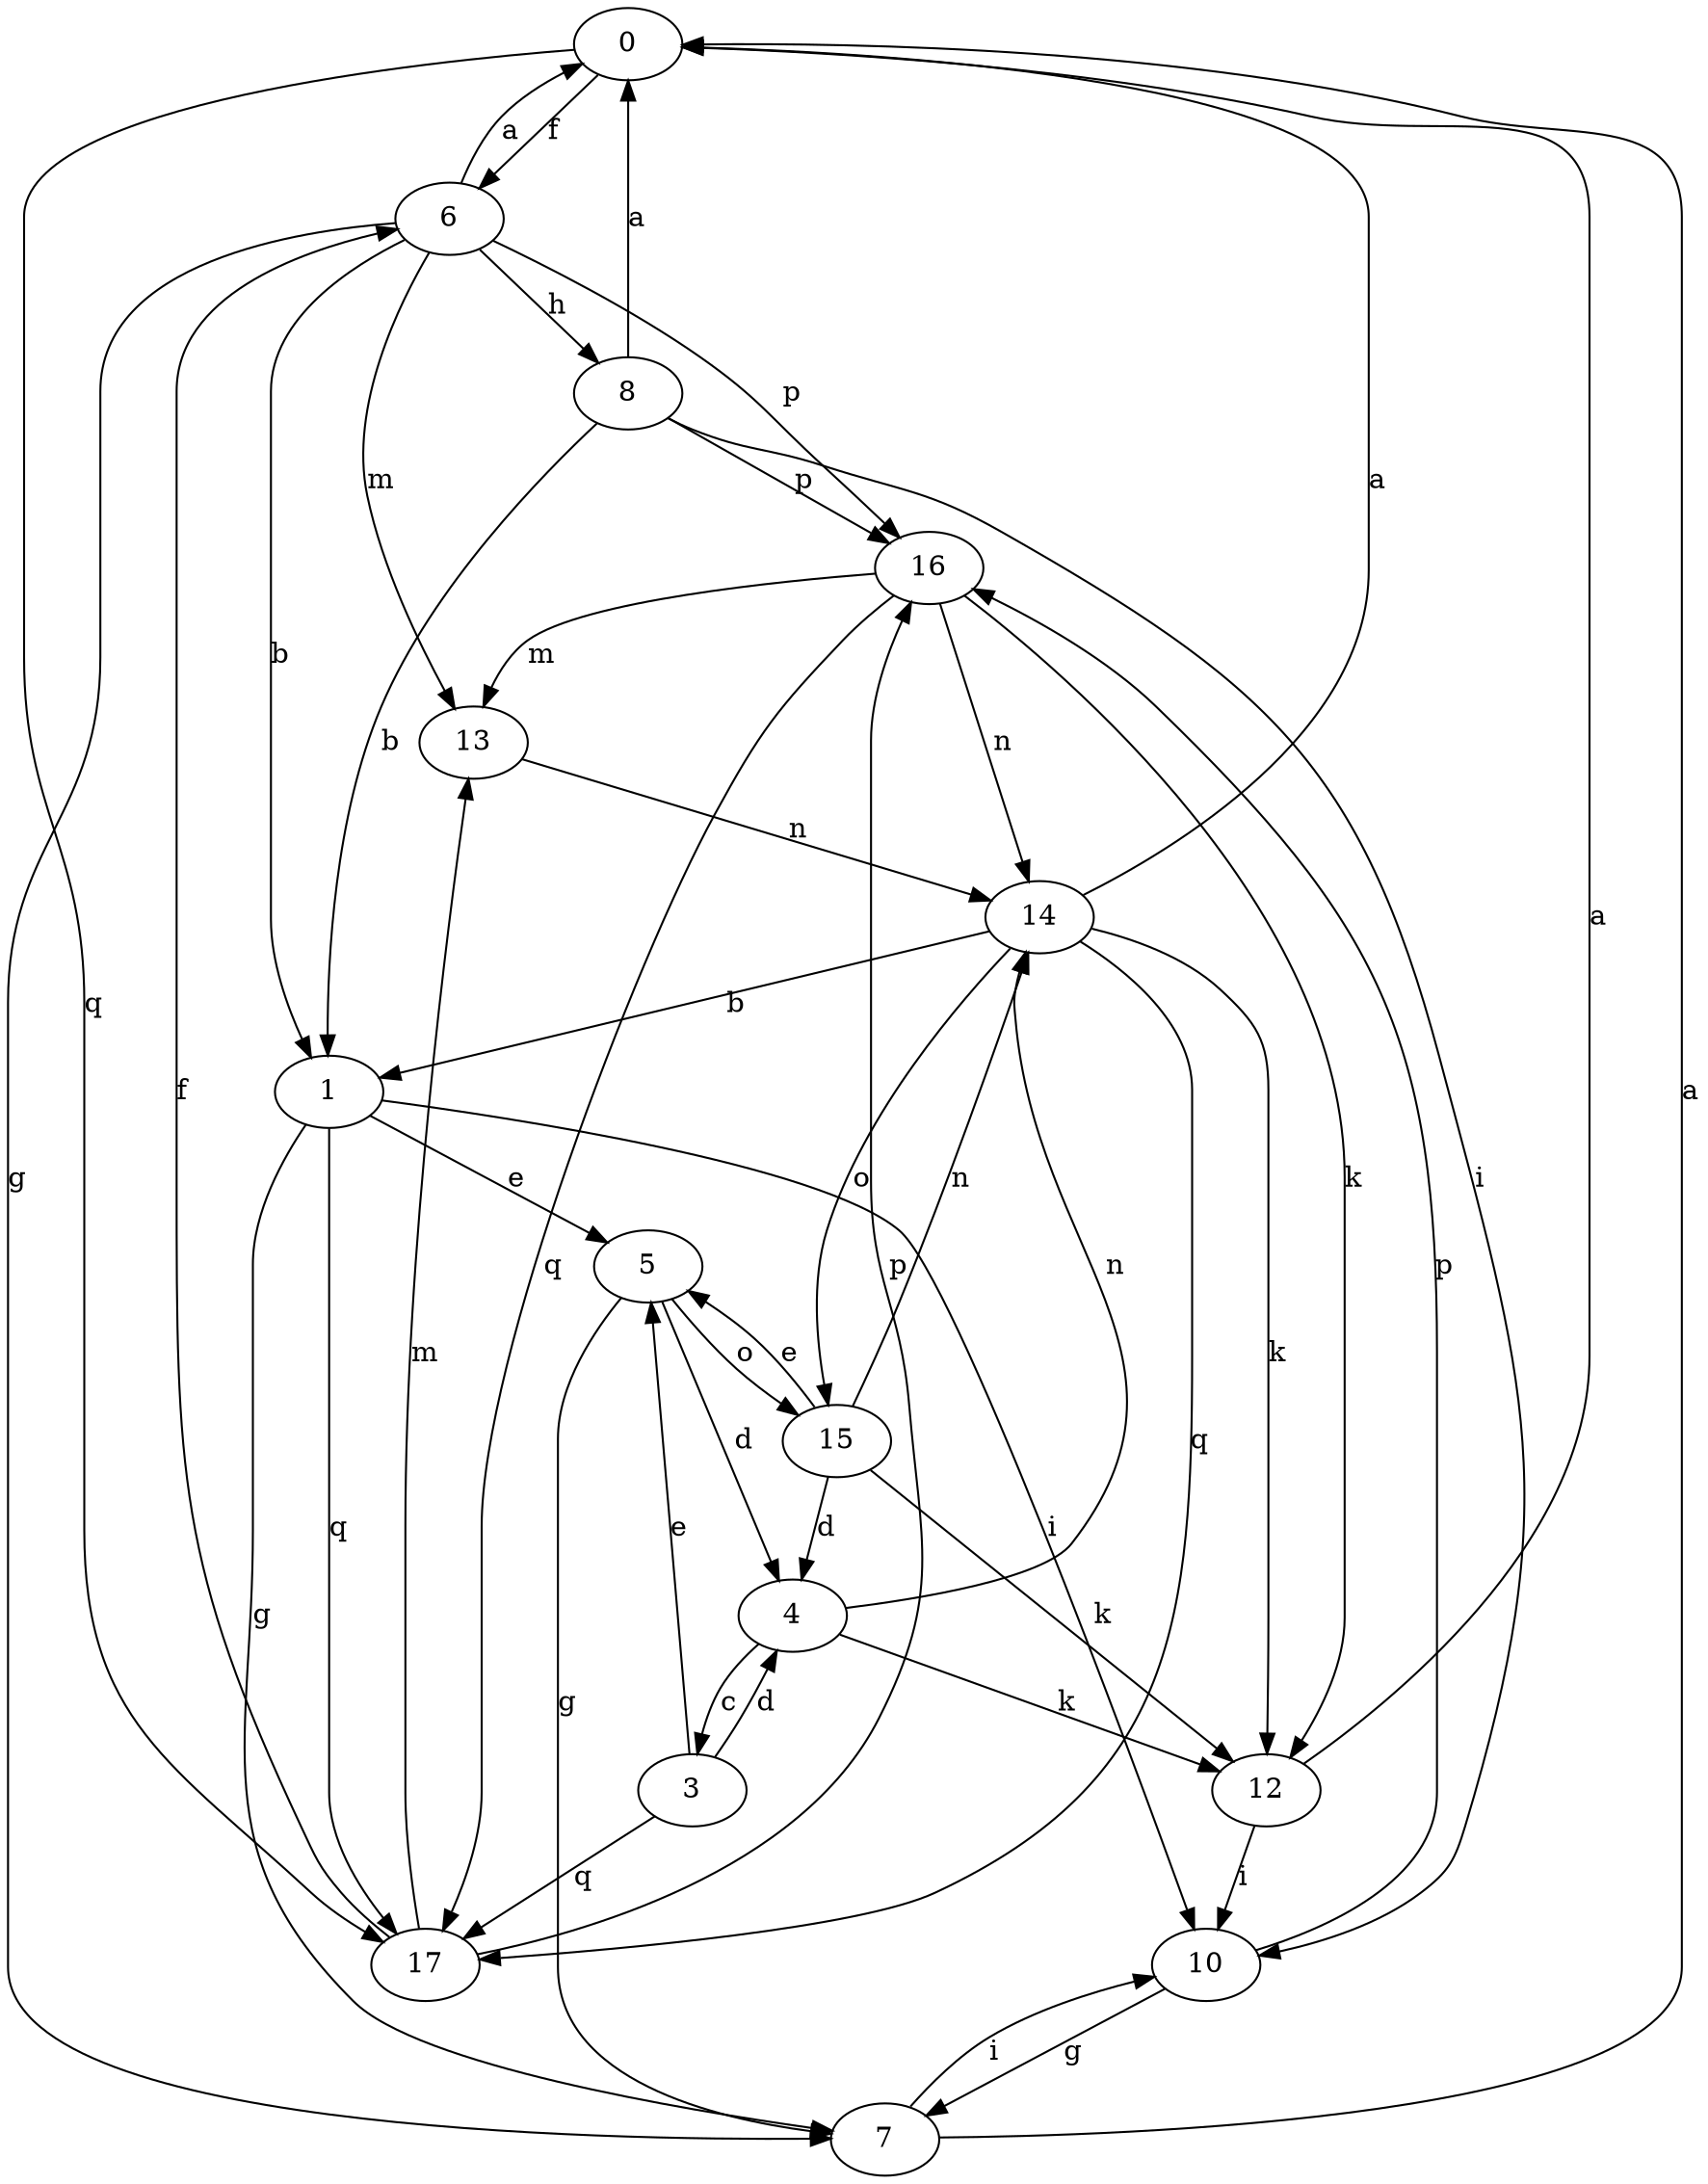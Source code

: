 strict digraph  {
0;
1;
3;
4;
5;
6;
7;
8;
10;
12;
13;
14;
15;
16;
17;
0 -> 6  [label=f];
0 -> 17  [label=q];
1 -> 5  [label=e];
1 -> 7  [label=g];
1 -> 10  [label=i];
1 -> 17  [label=q];
3 -> 4  [label=d];
3 -> 5  [label=e];
3 -> 17  [label=q];
4 -> 3  [label=c];
4 -> 12  [label=k];
4 -> 14  [label=n];
5 -> 4  [label=d];
5 -> 7  [label=g];
5 -> 15  [label=o];
6 -> 0  [label=a];
6 -> 1  [label=b];
6 -> 7  [label=g];
6 -> 8  [label=h];
6 -> 13  [label=m];
6 -> 16  [label=p];
7 -> 0  [label=a];
7 -> 10  [label=i];
8 -> 0  [label=a];
8 -> 1  [label=b];
8 -> 10  [label=i];
8 -> 16  [label=p];
10 -> 7  [label=g];
10 -> 16  [label=p];
12 -> 0  [label=a];
12 -> 10  [label=i];
13 -> 14  [label=n];
14 -> 0  [label=a];
14 -> 1  [label=b];
14 -> 12  [label=k];
14 -> 15  [label=o];
14 -> 17  [label=q];
15 -> 4  [label=d];
15 -> 5  [label=e];
15 -> 12  [label=k];
15 -> 14  [label=n];
16 -> 12  [label=k];
16 -> 13  [label=m];
16 -> 14  [label=n];
16 -> 17  [label=q];
17 -> 6  [label=f];
17 -> 13  [label=m];
17 -> 16  [label=p];
}
